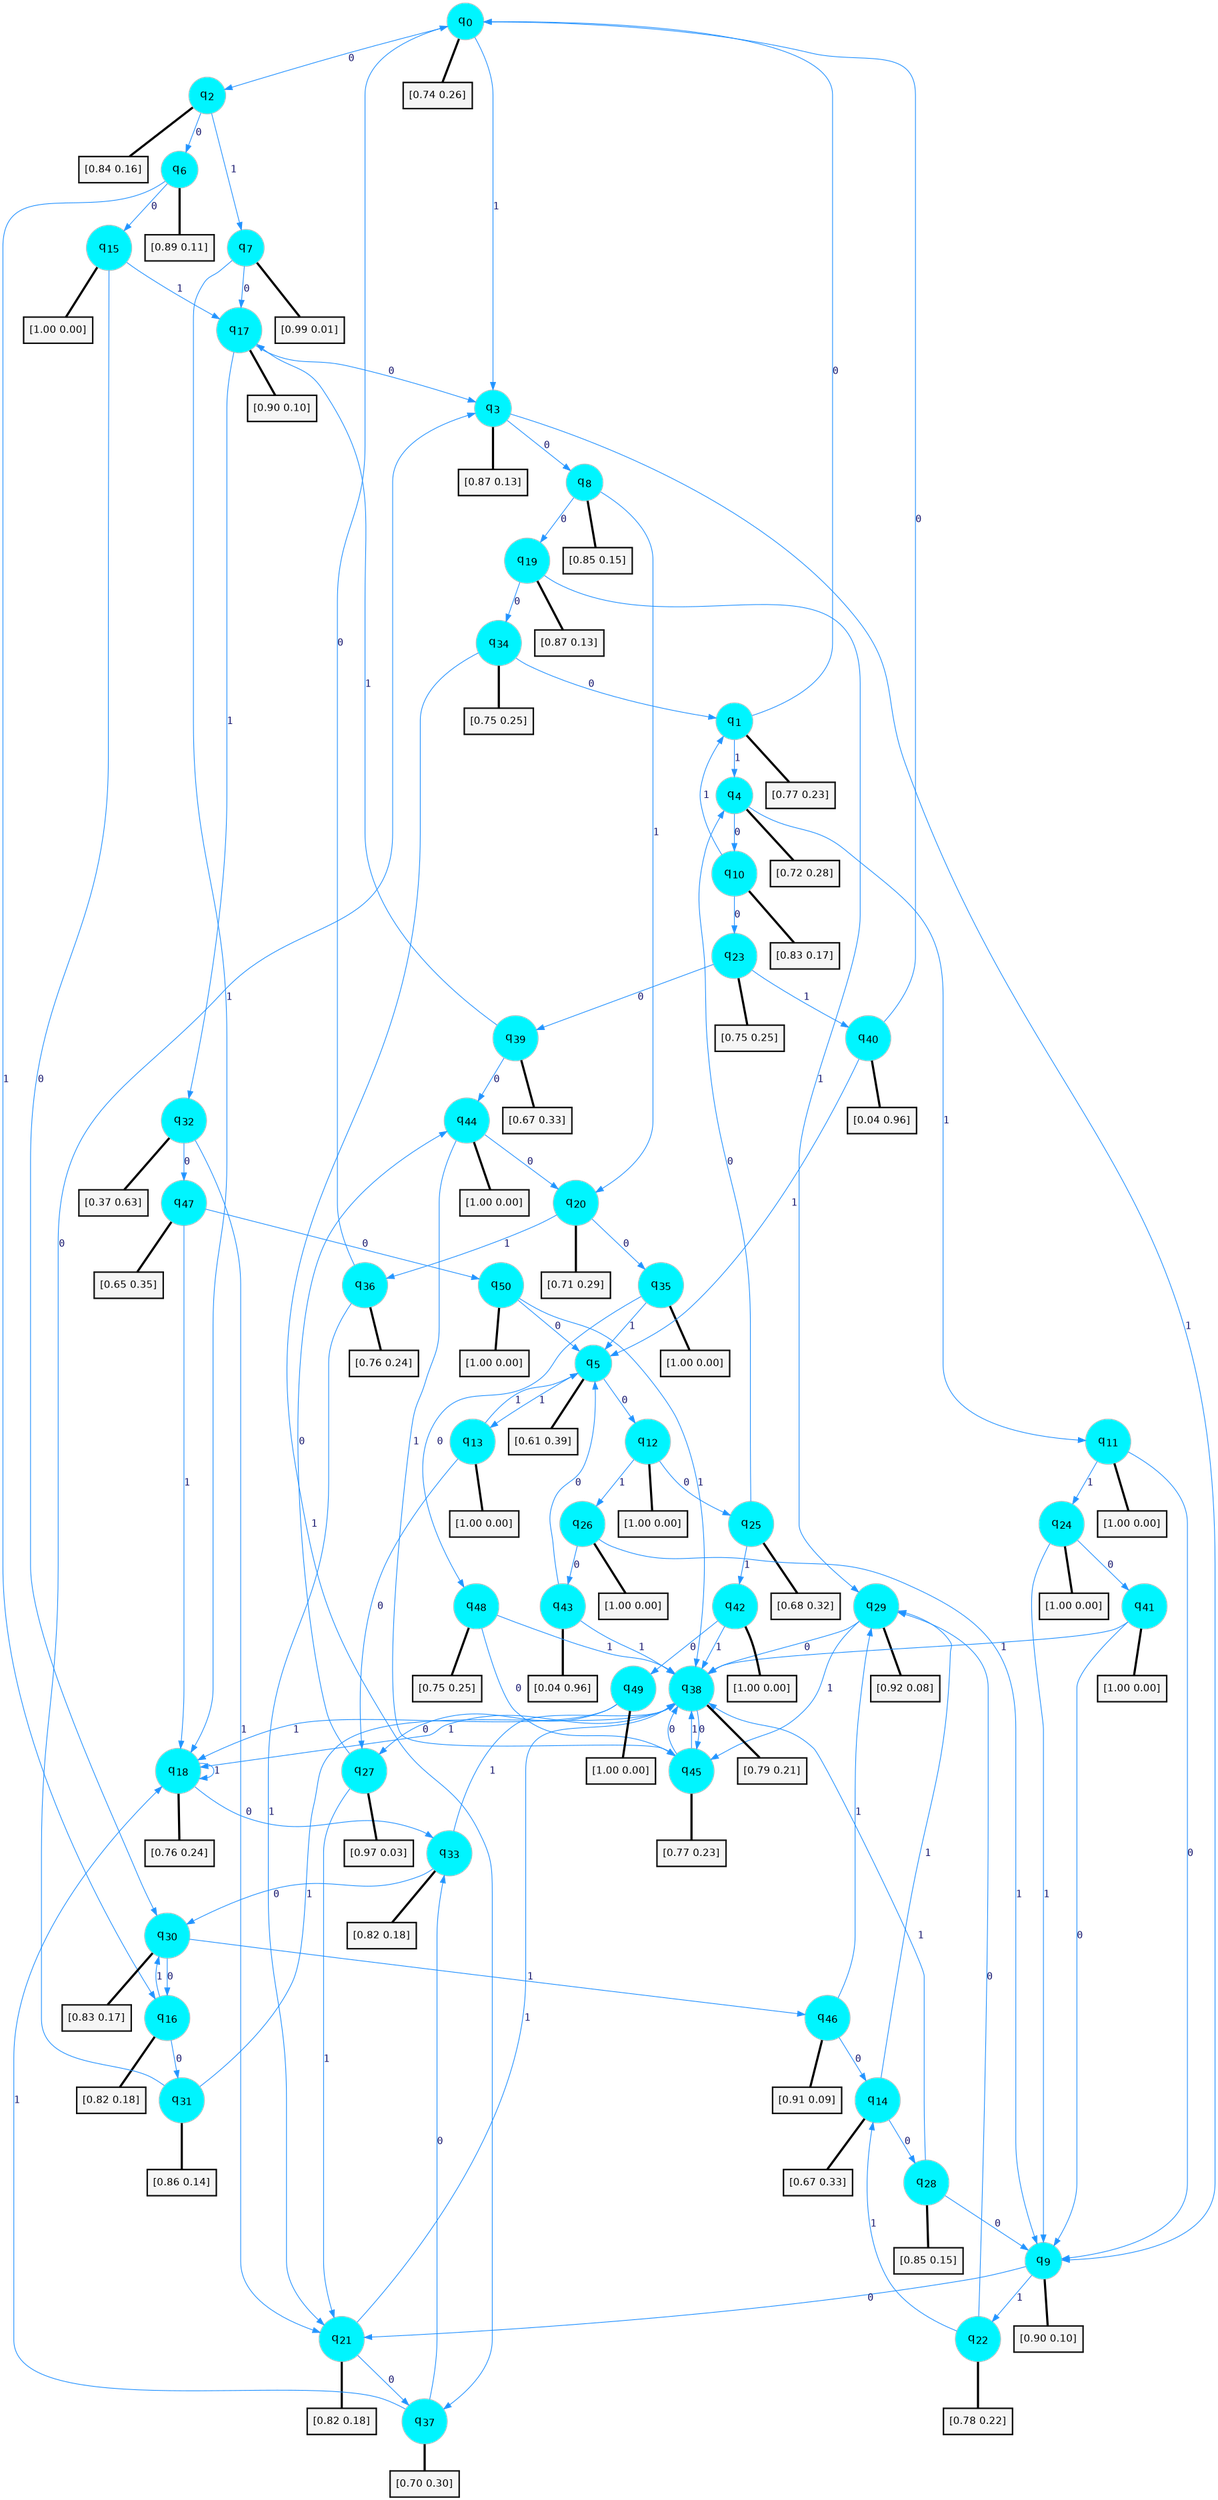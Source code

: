 digraph G {
graph [
bgcolor=transparent, dpi=300, rankdir=TD, size="40,25"];
node [
color=gray, fillcolor=turquoise1, fontcolor=black, fontname=Helvetica, fontsize=16, fontweight=bold, shape=circle, style=filled];
edge [
arrowsize=1, color=dodgerblue1, fontcolor=midnightblue, fontname=courier, fontweight=bold, penwidth=1, style=solid, weight=20];
0[label=<q<SUB>0</SUB>>];
1[label=<q<SUB>1</SUB>>];
2[label=<q<SUB>2</SUB>>];
3[label=<q<SUB>3</SUB>>];
4[label=<q<SUB>4</SUB>>];
5[label=<q<SUB>5</SUB>>];
6[label=<q<SUB>6</SUB>>];
7[label=<q<SUB>7</SUB>>];
8[label=<q<SUB>8</SUB>>];
9[label=<q<SUB>9</SUB>>];
10[label=<q<SUB>10</SUB>>];
11[label=<q<SUB>11</SUB>>];
12[label=<q<SUB>12</SUB>>];
13[label=<q<SUB>13</SUB>>];
14[label=<q<SUB>14</SUB>>];
15[label=<q<SUB>15</SUB>>];
16[label=<q<SUB>16</SUB>>];
17[label=<q<SUB>17</SUB>>];
18[label=<q<SUB>18</SUB>>];
19[label=<q<SUB>19</SUB>>];
20[label=<q<SUB>20</SUB>>];
21[label=<q<SUB>21</SUB>>];
22[label=<q<SUB>22</SUB>>];
23[label=<q<SUB>23</SUB>>];
24[label=<q<SUB>24</SUB>>];
25[label=<q<SUB>25</SUB>>];
26[label=<q<SUB>26</SUB>>];
27[label=<q<SUB>27</SUB>>];
28[label=<q<SUB>28</SUB>>];
29[label=<q<SUB>29</SUB>>];
30[label=<q<SUB>30</SUB>>];
31[label=<q<SUB>31</SUB>>];
32[label=<q<SUB>32</SUB>>];
33[label=<q<SUB>33</SUB>>];
34[label=<q<SUB>34</SUB>>];
35[label=<q<SUB>35</SUB>>];
36[label=<q<SUB>36</SUB>>];
37[label=<q<SUB>37</SUB>>];
38[label=<q<SUB>38</SUB>>];
39[label=<q<SUB>39</SUB>>];
40[label=<q<SUB>40</SUB>>];
41[label=<q<SUB>41</SUB>>];
42[label=<q<SUB>42</SUB>>];
43[label=<q<SUB>43</SUB>>];
44[label=<q<SUB>44</SUB>>];
45[label=<q<SUB>45</SUB>>];
46[label=<q<SUB>46</SUB>>];
47[label=<q<SUB>47</SUB>>];
48[label=<q<SUB>48</SUB>>];
49[label=<q<SUB>49</SUB>>];
50[label=<q<SUB>50</SUB>>];
51[label="[0.74 0.26]", shape=box,fontcolor=black, fontname=Helvetica, fontsize=14, penwidth=2, fillcolor=whitesmoke,color=black];
52[label="[0.77 0.23]", shape=box,fontcolor=black, fontname=Helvetica, fontsize=14, penwidth=2, fillcolor=whitesmoke,color=black];
53[label="[0.84 0.16]", shape=box,fontcolor=black, fontname=Helvetica, fontsize=14, penwidth=2, fillcolor=whitesmoke,color=black];
54[label="[0.87 0.13]", shape=box,fontcolor=black, fontname=Helvetica, fontsize=14, penwidth=2, fillcolor=whitesmoke,color=black];
55[label="[0.72 0.28]", shape=box,fontcolor=black, fontname=Helvetica, fontsize=14, penwidth=2, fillcolor=whitesmoke,color=black];
56[label="[0.61 0.39]", shape=box,fontcolor=black, fontname=Helvetica, fontsize=14, penwidth=2, fillcolor=whitesmoke,color=black];
57[label="[0.89 0.11]", shape=box,fontcolor=black, fontname=Helvetica, fontsize=14, penwidth=2, fillcolor=whitesmoke,color=black];
58[label="[0.99 0.01]", shape=box,fontcolor=black, fontname=Helvetica, fontsize=14, penwidth=2, fillcolor=whitesmoke,color=black];
59[label="[0.85 0.15]", shape=box,fontcolor=black, fontname=Helvetica, fontsize=14, penwidth=2, fillcolor=whitesmoke,color=black];
60[label="[0.90 0.10]", shape=box,fontcolor=black, fontname=Helvetica, fontsize=14, penwidth=2, fillcolor=whitesmoke,color=black];
61[label="[0.83 0.17]", shape=box,fontcolor=black, fontname=Helvetica, fontsize=14, penwidth=2, fillcolor=whitesmoke,color=black];
62[label="[1.00 0.00]", shape=box,fontcolor=black, fontname=Helvetica, fontsize=14, penwidth=2, fillcolor=whitesmoke,color=black];
63[label="[1.00 0.00]", shape=box,fontcolor=black, fontname=Helvetica, fontsize=14, penwidth=2, fillcolor=whitesmoke,color=black];
64[label="[1.00 0.00]", shape=box,fontcolor=black, fontname=Helvetica, fontsize=14, penwidth=2, fillcolor=whitesmoke,color=black];
65[label="[0.67 0.33]", shape=box,fontcolor=black, fontname=Helvetica, fontsize=14, penwidth=2, fillcolor=whitesmoke,color=black];
66[label="[1.00 0.00]", shape=box,fontcolor=black, fontname=Helvetica, fontsize=14, penwidth=2, fillcolor=whitesmoke,color=black];
67[label="[0.82 0.18]", shape=box,fontcolor=black, fontname=Helvetica, fontsize=14, penwidth=2, fillcolor=whitesmoke,color=black];
68[label="[0.90 0.10]", shape=box,fontcolor=black, fontname=Helvetica, fontsize=14, penwidth=2, fillcolor=whitesmoke,color=black];
69[label="[0.76 0.24]", shape=box,fontcolor=black, fontname=Helvetica, fontsize=14, penwidth=2, fillcolor=whitesmoke,color=black];
70[label="[0.87 0.13]", shape=box,fontcolor=black, fontname=Helvetica, fontsize=14, penwidth=2, fillcolor=whitesmoke,color=black];
71[label="[0.71 0.29]", shape=box,fontcolor=black, fontname=Helvetica, fontsize=14, penwidth=2, fillcolor=whitesmoke,color=black];
72[label="[0.82 0.18]", shape=box,fontcolor=black, fontname=Helvetica, fontsize=14, penwidth=2, fillcolor=whitesmoke,color=black];
73[label="[0.78 0.22]", shape=box,fontcolor=black, fontname=Helvetica, fontsize=14, penwidth=2, fillcolor=whitesmoke,color=black];
74[label="[0.75 0.25]", shape=box,fontcolor=black, fontname=Helvetica, fontsize=14, penwidth=2, fillcolor=whitesmoke,color=black];
75[label="[1.00 0.00]", shape=box,fontcolor=black, fontname=Helvetica, fontsize=14, penwidth=2, fillcolor=whitesmoke,color=black];
76[label="[0.68 0.32]", shape=box,fontcolor=black, fontname=Helvetica, fontsize=14, penwidth=2, fillcolor=whitesmoke,color=black];
77[label="[1.00 0.00]", shape=box,fontcolor=black, fontname=Helvetica, fontsize=14, penwidth=2, fillcolor=whitesmoke,color=black];
78[label="[0.97 0.03]", shape=box,fontcolor=black, fontname=Helvetica, fontsize=14, penwidth=2, fillcolor=whitesmoke,color=black];
79[label="[0.85 0.15]", shape=box,fontcolor=black, fontname=Helvetica, fontsize=14, penwidth=2, fillcolor=whitesmoke,color=black];
80[label="[0.92 0.08]", shape=box,fontcolor=black, fontname=Helvetica, fontsize=14, penwidth=2, fillcolor=whitesmoke,color=black];
81[label="[0.83 0.17]", shape=box,fontcolor=black, fontname=Helvetica, fontsize=14, penwidth=2, fillcolor=whitesmoke,color=black];
82[label="[0.86 0.14]", shape=box,fontcolor=black, fontname=Helvetica, fontsize=14, penwidth=2, fillcolor=whitesmoke,color=black];
83[label="[0.37 0.63]", shape=box,fontcolor=black, fontname=Helvetica, fontsize=14, penwidth=2, fillcolor=whitesmoke,color=black];
84[label="[0.82 0.18]", shape=box,fontcolor=black, fontname=Helvetica, fontsize=14, penwidth=2, fillcolor=whitesmoke,color=black];
85[label="[0.75 0.25]", shape=box,fontcolor=black, fontname=Helvetica, fontsize=14, penwidth=2, fillcolor=whitesmoke,color=black];
86[label="[1.00 0.00]", shape=box,fontcolor=black, fontname=Helvetica, fontsize=14, penwidth=2, fillcolor=whitesmoke,color=black];
87[label="[0.76 0.24]", shape=box,fontcolor=black, fontname=Helvetica, fontsize=14, penwidth=2, fillcolor=whitesmoke,color=black];
88[label="[0.70 0.30]", shape=box,fontcolor=black, fontname=Helvetica, fontsize=14, penwidth=2, fillcolor=whitesmoke,color=black];
89[label="[0.79 0.21]", shape=box,fontcolor=black, fontname=Helvetica, fontsize=14, penwidth=2, fillcolor=whitesmoke,color=black];
90[label="[0.67 0.33]", shape=box,fontcolor=black, fontname=Helvetica, fontsize=14, penwidth=2, fillcolor=whitesmoke,color=black];
91[label="[0.04 0.96]", shape=box,fontcolor=black, fontname=Helvetica, fontsize=14, penwidth=2, fillcolor=whitesmoke,color=black];
92[label="[1.00 0.00]", shape=box,fontcolor=black, fontname=Helvetica, fontsize=14, penwidth=2, fillcolor=whitesmoke,color=black];
93[label="[1.00 0.00]", shape=box,fontcolor=black, fontname=Helvetica, fontsize=14, penwidth=2, fillcolor=whitesmoke,color=black];
94[label="[0.04 0.96]", shape=box,fontcolor=black, fontname=Helvetica, fontsize=14, penwidth=2, fillcolor=whitesmoke,color=black];
95[label="[1.00 0.00]", shape=box,fontcolor=black, fontname=Helvetica, fontsize=14, penwidth=2, fillcolor=whitesmoke,color=black];
96[label="[0.77 0.23]", shape=box,fontcolor=black, fontname=Helvetica, fontsize=14, penwidth=2, fillcolor=whitesmoke,color=black];
97[label="[0.91 0.09]", shape=box,fontcolor=black, fontname=Helvetica, fontsize=14, penwidth=2, fillcolor=whitesmoke,color=black];
98[label="[0.65 0.35]", shape=box,fontcolor=black, fontname=Helvetica, fontsize=14, penwidth=2, fillcolor=whitesmoke,color=black];
99[label="[0.75 0.25]", shape=box,fontcolor=black, fontname=Helvetica, fontsize=14, penwidth=2, fillcolor=whitesmoke,color=black];
100[label="[1.00 0.00]", shape=box,fontcolor=black, fontname=Helvetica, fontsize=14, penwidth=2, fillcolor=whitesmoke,color=black];
101[label="[1.00 0.00]", shape=box,fontcolor=black, fontname=Helvetica, fontsize=14, penwidth=2, fillcolor=whitesmoke,color=black];
0->2 [label=0];
0->3 [label=1];
0->51 [arrowhead=none, penwidth=3,color=black];
1->0 [label=0];
1->4 [label=1];
1->52 [arrowhead=none, penwidth=3,color=black];
2->6 [label=0];
2->7 [label=1];
2->53 [arrowhead=none, penwidth=3,color=black];
3->8 [label=0];
3->9 [label=1];
3->54 [arrowhead=none, penwidth=3,color=black];
4->10 [label=0];
4->11 [label=1];
4->55 [arrowhead=none, penwidth=3,color=black];
5->12 [label=0];
5->13 [label=1];
5->56 [arrowhead=none, penwidth=3,color=black];
6->15 [label=0];
6->16 [label=1];
6->57 [arrowhead=none, penwidth=3,color=black];
7->17 [label=0];
7->18 [label=1];
7->58 [arrowhead=none, penwidth=3,color=black];
8->19 [label=0];
8->20 [label=1];
8->59 [arrowhead=none, penwidth=3,color=black];
9->21 [label=0];
9->22 [label=1];
9->60 [arrowhead=none, penwidth=3,color=black];
10->23 [label=0];
10->1 [label=1];
10->61 [arrowhead=none, penwidth=3,color=black];
11->9 [label=0];
11->24 [label=1];
11->62 [arrowhead=none, penwidth=3,color=black];
12->25 [label=0];
12->26 [label=1];
12->63 [arrowhead=none, penwidth=3,color=black];
13->27 [label=0];
13->5 [label=1];
13->64 [arrowhead=none, penwidth=3,color=black];
14->28 [label=0];
14->29 [label=1];
14->65 [arrowhead=none, penwidth=3,color=black];
15->30 [label=0];
15->17 [label=1];
15->66 [arrowhead=none, penwidth=3,color=black];
16->31 [label=0];
16->30 [label=1];
16->67 [arrowhead=none, penwidth=3,color=black];
17->3 [label=0];
17->32 [label=1];
17->68 [arrowhead=none, penwidth=3,color=black];
18->33 [label=0];
18->18 [label=1];
18->69 [arrowhead=none, penwidth=3,color=black];
19->34 [label=0];
19->29 [label=1];
19->70 [arrowhead=none, penwidth=3,color=black];
20->35 [label=0];
20->36 [label=1];
20->71 [arrowhead=none, penwidth=3,color=black];
21->37 [label=0];
21->38 [label=1];
21->72 [arrowhead=none, penwidth=3,color=black];
22->29 [label=0];
22->14 [label=1];
22->73 [arrowhead=none, penwidth=3,color=black];
23->39 [label=0];
23->40 [label=1];
23->74 [arrowhead=none, penwidth=3,color=black];
24->41 [label=0];
24->9 [label=1];
24->75 [arrowhead=none, penwidth=3,color=black];
25->4 [label=0];
25->42 [label=1];
25->76 [arrowhead=none, penwidth=3,color=black];
26->43 [label=0];
26->9 [label=1];
26->77 [arrowhead=none, penwidth=3,color=black];
27->44 [label=0];
27->21 [label=1];
27->78 [arrowhead=none, penwidth=3,color=black];
28->9 [label=0];
28->38 [label=1];
28->79 [arrowhead=none, penwidth=3,color=black];
29->38 [label=0];
29->45 [label=1];
29->80 [arrowhead=none, penwidth=3,color=black];
30->16 [label=0];
30->46 [label=1];
30->81 [arrowhead=none, penwidth=3,color=black];
31->3 [label=0];
31->38 [label=1];
31->82 [arrowhead=none, penwidth=3,color=black];
32->47 [label=0];
32->21 [label=1];
32->83 [arrowhead=none, penwidth=3,color=black];
33->30 [label=0];
33->38 [label=1];
33->84 [arrowhead=none, penwidth=3,color=black];
34->1 [label=0];
34->37 [label=1];
34->85 [arrowhead=none, penwidth=3,color=black];
35->48 [label=0];
35->5 [label=1];
35->86 [arrowhead=none, penwidth=3,color=black];
36->0 [label=0];
36->21 [label=1];
36->87 [arrowhead=none, penwidth=3,color=black];
37->33 [label=0];
37->18 [label=1];
37->88 [arrowhead=none, penwidth=3,color=black];
38->45 [label=0];
38->18 [label=1];
38->89 [arrowhead=none, penwidth=3,color=black];
39->44 [label=0];
39->17 [label=1];
39->90 [arrowhead=none, penwidth=3,color=black];
40->0 [label=0];
40->5 [label=1];
40->91 [arrowhead=none, penwidth=3,color=black];
41->9 [label=0];
41->38 [label=1];
41->92 [arrowhead=none, penwidth=3,color=black];
42->49 [label=0];
42->38 [label=1];
42->93 [arrowhead=none, penwidth=3,color=black];
43->5 [label=0];
43->38 [label=1];
43->94 [arrowhead=none, penwidth=3,color=black];
44->20 [label=0];
44->45 [label=1];
44->95 [arrowhead=none, penwidth=3,color=black];
45->38 [label=0];
45->38 [label=1];
45->96 [arrowhead=none, penwidth=3,color=black];
46->14 [label=0];
46->29 [label=1];
46->97 [arrowhead=none, penwidth=3,color=black];
47->50 [label=0];
47->18 [label=1];
47->98 [arrowhead=none, penwidth=3,color=black];
48->45 [label=0];
48->38 [label=1];
48->99 [arrowhead=none, penwidth=3,color=black];
49->27 [label=0];
49->18 [label=1];
49->100 [arrowhead=none, penwidth=3,color=black];
50->5 [label=0];
50->38 [label=1];
50->101 [arrowhead=none, penwidth=3,color=black];
}

